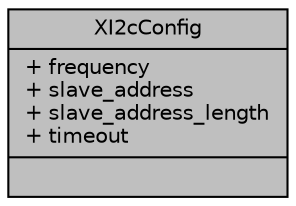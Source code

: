 digraph "XI2cConfig"
{
  edge [fontname="Helvetica",fontsize="10",labelfontname="Helvetica",labelfontsize="10"];
  node [fontname="Helvetica",fontsize="10",shape=record];
  Node1 [label="{XI2cConfig\n|+ frequency\l+ slave_address\l+ slave_address_length\l+ timeout\l|}",height=0.2,width=0.4,color="black", fillcolor="grey75", style="filled", fontcolor="black"];
}
